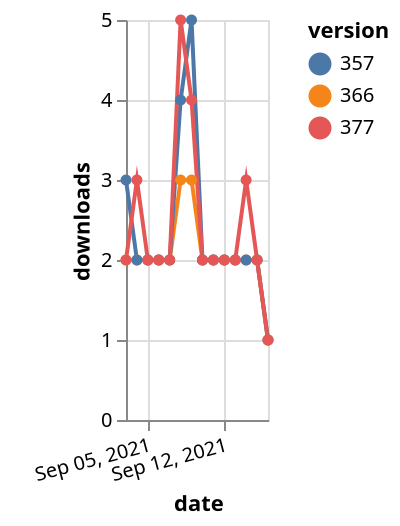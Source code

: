 {"$schema": "https://vega.github.io/schema/vega-lite/v5.json", "description": "A simple bar chart with embedded data.", "data": {"values": [{"date": "2021-09-03", "total": 2275, "delta": 2, "version": "366"}, {"date": "2021-09-04", "total": 2277, "delta": 2, "version": "366"}, {"date": "2021-09-05", "total": 2279, "delta": 2, "version": "366"}, {"date": "2021-09-06", "total": 2281, "delta": 2, "version": "366"}, {"date": "2021-09-07", "total": 2283, "delta": 2, "version": "366"}, {"date": "2021-09-08", "total": 2286, "delta": 3, "version": "366"}, {"date": "2021-09-09", "total": 2289, "delta": 3, "version": "366"}, {"date": "2021-09-10", "total": 2291, "delta": 2, "version": "366"}, {"date": "2021-09-11", "total": 2293, "delta": 2, "version": "366"}, {"date": "2021-09-12", "total": 2295, "delta": 2, "version": "366"}, {"date": "2021-09-13", "total": 2297, "delta": 2, "version": "366"}, {"date": "2021-09-14", "total": 2299, "delta": 2, "version": "366"}, {"date": "2021-09-15", "total": 2301, "delta": 2, "version": "366"}, {"date": "2021-09-16", "total": 2302, "delta": 1, "version": "366"}, {"date": "2021-09-03", "total": 2786, "delta": 3, "version": "357"}, {"date": "2021-09-04", "total": 2788, "delta": 2, "version": "357"}, {"date": "2021-09-05", "total": 2790, "delta": 2, "version": "357"}, {"date": "2021-09-06", "total": 2792, "delta": 2, "version": "357"}, {"date": "2021-09-07", "total": 2794, "delta": 2, "version": "357"}, {"date": "2021-09-08", "total": 2798, "delta": 4, "version": "357"}, {"date": "2021-09-09", "total": 2803, "delta": 5, "version": "357"}, {"date": "2021-09-10", "total": 2805, "delta": 2, "version": "357"}, {"date": "2021-09-11", "total": 2807, "delta": 2, "version": "357"}, {"date": "2021-09-12", "total": 2809, "delta": 2, "version": "357"}, {"date": "2021-09-13", "total": 2811, "delta": 2, "version": "357"}, {"date": "2021-09-14", "total": 2813, "delta": 2, "version": "357"}, {"date": "2021-09-15", "total": 2815, "delta": 2, "version": "357"}, {"date": "2021-09-16", "total": 2816, "delta": 1, "version": "357"}, {"date": "2021-09-03", "total": 2083, "delta": 2, "version": "377"}, {"date": "2021-09-04", "total": 2086, "delta": 3, "version": "377"}, {"date": "2021-09-05", "total": 2088, "delta": 2, "version": "377"}, {"date": "2021-09-06", "total": 2090, "delta": 2, "version": "377"}, {"date": "2021-09-07", "total": 2092, "delta": 2, "version": "377"}, {"date": "2021-09-08", "total": 2097, "delta": 5, "version": "377"}, {"date": "2021-09-09", "total": 2101, "delta": 4, "version": "377"}, {"date": "2021-09-10", "total": 2103, "delta": 2, "version": "377"}, {"date": "2021-09-11", "total": 2105, "delta": 2, "version": "377"}, {"date": "2021-09-12", "total": 2107, "delta": 2, "version": "377"}, {"date": "2021-09-13", "total": 2109, "delta": 2, "version": "377"}, {"date": "2021-09-14", "total": 2112, "delta": 3, "version": "377"}, {"date": "2021-09-15", "total": 2114, "delta": 2, "version": "377"}, {"date": "2021-09-16", "total": 2115, "delta": 1, "version": "377"}]}, "width": "container", "mark": {"type": "line", "point": {"filled": true}}, "encoding": {"x": {"field": "date", "type": "temporal", "timeUnit": "yearmonthdate", "title": "date", "axis": {"labelAngle": -15}}, "y": {"field": "delta", "type": "quantitative", "title": "downloads"}, "color": {"field": "version", "type": "nominal"}, "tooltip": {"field": "delta"}}}
